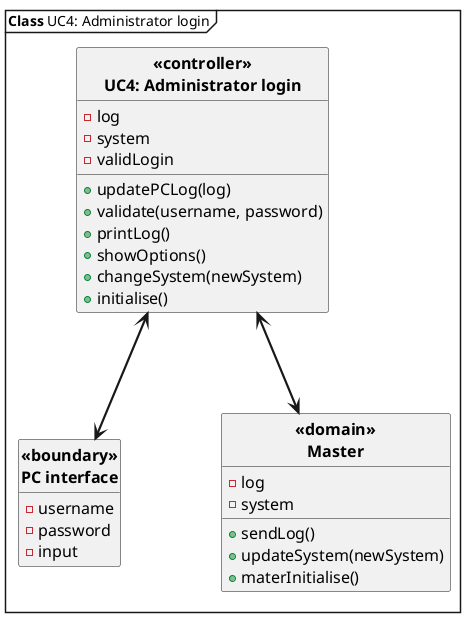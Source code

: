 @startuml UC4 class
' Default param deffinition
skinparam style strictuml
skinparam DefaultFontSize 16
skinparam ArrowFontSize 16
skinparam ArrowThickness 2.2
skinparam Linetype poly
skinparam ranksep 100
skinparam nodesep 100
hide empty members


mainframe **Class** UC4: Administrator login

' Class definition

Class "**<<boundary>>**\n**PC interface**" as UI{
- username
- password
- input
}


Class "**<<domain>>**\n**Master**" as master{
+ sendLog()
+ updateSystem(newSystem)
+ materInitialise()
- log
- system
}

Class "**<<controller>>**\n**UC4: Administrator login**" as PC{
+ updatePCLog(log)
+ validate(username, password)
+ printLog()
+ showOptions()
+ changeSystem(newSystem)
+ initialise()
- log
- system
- validLogin
}

' Conection definition
PC <--> UI
PC <--> master

@enduml